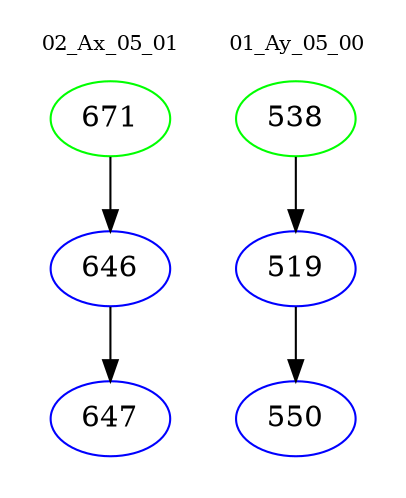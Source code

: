 digraph{
subgraph cluster_0 {
color = white
label = "02_Ax_05_01";
fontsize=10;
T0_671 [label="671", color="green"]
T0_671 -> T0_646 [color="black"]
T0_646 [label="646", color="blue"]
T0_646 -> T0_647 [color="black"]
T0_647 [label="647", color="blue"]
}
subgraph cluster_1 {
color = white
label = "01_Ay_05_00";
fontsize=10;
T1_538 [label="538", color="green"]
T1_538 -> T1_519 [color="black"]
T1_519 [label="519", color="blue"]
T1_519 -> T1_550 [color="black"]
T1_550 [label="550", color="blue"]
}
}
